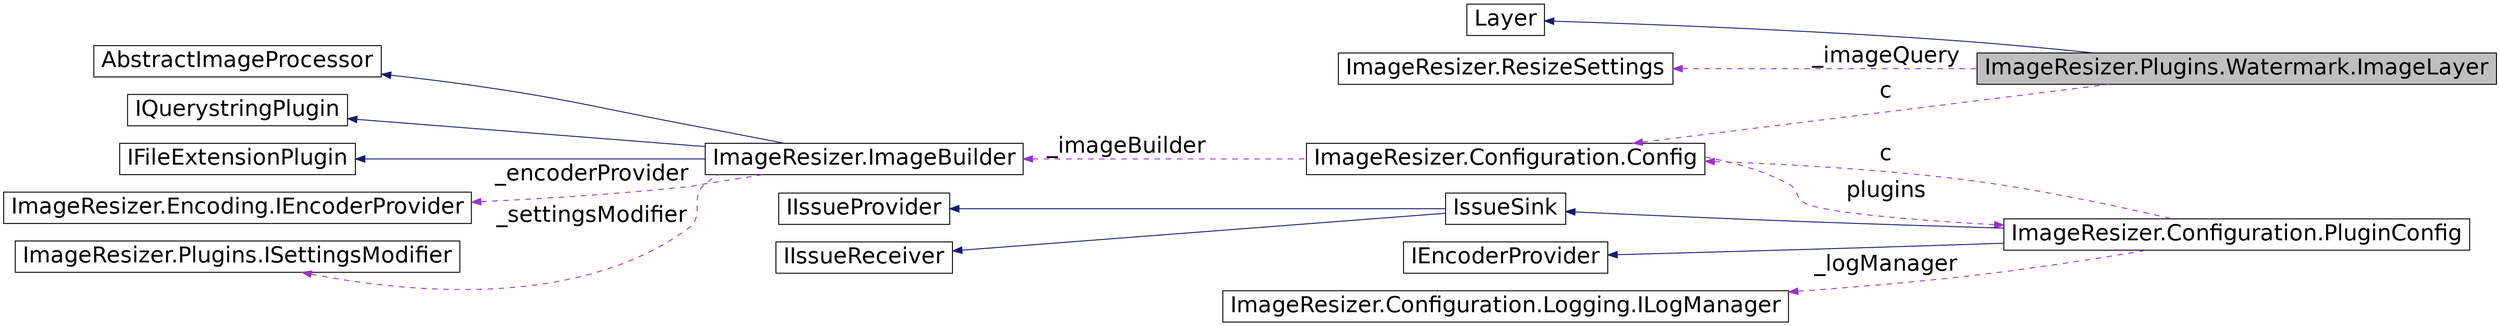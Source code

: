 digraph G
{
  edge [fontname="Helvetica",fontsize="24",labelfontname="Helvetica",labelfontsize="24"];
  node [fontname="Helvetica",fontsize="24",shape=record];
  rankdir="LR";
  Node1 [label="ImageResizer.Plugins.Watermark.ImageLayer",height=0.2,width=0.4,color="black", fillcolor="grey75", style="filled" fontcolor="black"];
  Node2 -> Node1 [dir="back",color="midnightblue",fontsize="24",style="solid",fontname="Helvetica"];
  Node2 [label="Layer",height=0.2,width=0.4,color="black", fillcolor="white", style="filled",URL="$class_image_resizer_1_1_plugins_1_1_watermark_1_1_layer.html"];
  Node3 -> Node1 [dir="back",color="darkorchid3",fontsize="24",style="dashed",label=" c" ,fontname="Helvetica"];
  Node3 [label="ImageResizer.Configuration.Config",height=0.2,width=0.4,color="black", fillcolor="white", style="filled",URL="$class_image_resizer_1_1_configuration_1_1_config.html"];
  Node4 -> Node3 [dir="back",color="darkorchid3",fontsize="24",style="dashed",label=" _imageBuilder" ,fontname="Helvetica"];
  Node4 [label="ImageResizer.ImageBuilder",height=0.2,width=0.4,color="black", fillcolor="white", style="filled",URL="$class_image_resizer_1_1_image_builder.html",tooltip="Provides methods for generating resized images, and for reading and writing them to disk..."];
  Node5 -> Node4 [dir="back",color="midnightblue",fontsize="24",style="solid",fontname="Helvetica"];
  Node5 [label="AbstractImageProcessor",height=0.2,width=0.4,color="black", fillcolor="white", style="filled",URL="$class_image_resizer_1_1_resizing_1_1_abstract_image_processor.html",tooltip="Not for external use. Inherit from BuilderExtension instead. Dual-purpose base class for both ImageBu..."];
  Node6 -> Node4 [dir="back",color="midnightblue",fontsize="24",style="solid",fontname="Helvetica"];
  Node6 [label="IQuerystringPlugin",height=0.2,width=0.4,color="black", fillcolor="white", style="filled",URL="$interface_image_resizer_1_1_plugins_1_1_i_querystring_plugin.html",tooltip="For plugins that access the query string (important!)"];
  Node7 -> Node4 [dir="back",color="midnightblue",fontsize="24",style="solid",fontname="Helvetica"];
  Node7 [label="IFileExtensionPlugin",height=0.2,width=0.4,color="black", fillcolor="white", style="filled",URL="$interface_image_resizer_1_1_plugins_1_1_i_file_extension_plugin.html",tooltip="For plugins that add support for new source file image extensions."];
  Node8 -> Node4 [dir="back",color="darkorchid3",fontsize="24",style="dashed",label=" _encoderProvider" ,fontname="Helvetica"];
  Node8 [label="ImageResizer.Encoding.IEncoderProvider",height=0.2,width=0.4,color="black", fillcolor="white", style="filled",URL="$interface_image_resizer_1_1_encoding_1_1_i_encoder_provider.html",tooltip="A provider (or selector) of IEncoder instances."];
  Node9 -> Node4 [dir="back",color="darkorchid3",fontsize="24",style="dashed",label=" _settingsModifier" ,fontname="Helvetica"];
  Node9 [label="ImageResizer.Plugins.ISettingsModifier",height=0.2,width=0.4,color="black", fillcolor="white", style="filled",URL="$interface_image_resizer_1_1_plugins_1_1_i_settings_modifier.html"];
  Node10 -> Node3 [dir="back",color="darkorchid3",fontsize="24",style="dashed",label=" plugins" ,fontname="Helvetica"];
  Node10 [label="ImageResizer.Configuration.PluginConfig",height=0.2,width=0.4,color="black", fillcolor="white", style="filled",URL="$class_image_resizer_1_1_configuration_1_1_plugin_config.html",tooltip="Provides thread-safe access to plugin addition, removal, and querying methods."];
  Node11 -> Node10 [dir="back",color="midnightblue",fontsize="24",style="solid",fontname="Helvetica"];
  Node11 [label="IssueSink",height=0.2,width=0.4,color="black", fillcolor="white", style="filled",URL="$class_image_resizer_1_1_configuration_1_1_issues_1_1_issue_sink.html"];
  Node12 -> Node11 [dir="back",color="midnightblue",fontsize="24",style="solid",fontname="Helvetica"];
  Node12 [label="IIssueProvider",height=0.2,width=0.4,color="black", fillcolor="white", style="filled",URL="$interface_image_resizer_1_1_configuration_1_1_issues_1_1_i_issue_provider.html"];
  Node13 -> Node11 [dir="back",color="midnightblue",fontsize="24",style="solid",fontname="Helvetica"];
  Node13 [label="IIssueReceiver",height=0.2,width=0.4,color="black", fillcolor="white", style="filled",URL="$interface_image_resizer_1_1_configuration_1_1_issues_1_1_i_issue_receiver.html"];
  Node14 -> Node10 [dir="back",color="midnightblue",fontsize="24",style="solid",fontname="Helvetica"];
  Node14 [label="IEncoderProvider",height=0.2,width=0.4,color="black", fillcolor="white", style="filled",URL="$interface_image_resizer_1_1_encoding_1_1_i_encoder_provider.html",tooltip="A provider (or selector) of IEncoder instances."];
  Node3 -> Node10 [dir="back",color="darkorchid3",fontsize="24",style="dashed",label=" c" ,fontname="Helvetica"];
  Node15 -> Node10 [dir="back",color="darkorchid3",fontsize="24",style="dashed",label=" _logManager" ,fontname="Helvetica"];
  Node15 [label="ImageResizer.Configuration.Logging.ILogManager",height=0.2,width=0.4,color="black", fillcolor="white", style="filled",URL="$interface_image_resizer_1_1_configuration_1_1_logging_1_1_i_log_manager.html"];
  Node16 -> Node1 [dir="back",color="darkorchid3",fontsize="24",style="dashed",label=" _imageQuery" ,fontname="Helvetica"];
  Node16 [label="ImageResizer.ResizeSettings",height=0.2,width=0.4,color="black", fillcolor="white", style="filled",URL="$class_image_resizer_1_1_resize_settings.html",tooltip="Represents the settings which will be used to process the image. Extends NameValueCollection to provi..."];
}
